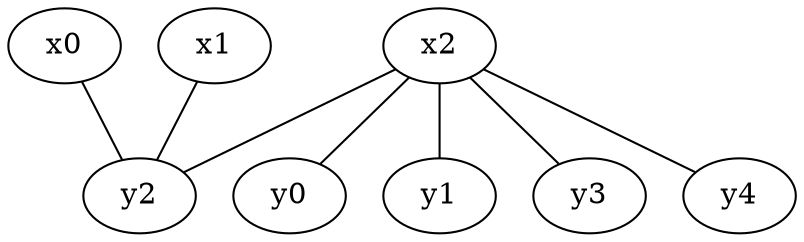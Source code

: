 strict graph grafo_3_5 {
    x0 -- y2;
    x1 -- y2;
    x2 -- y0;
    x2 -- y1;
    x2 -- y2;
    x2 -- y3;
    x2 -- y4;
}
